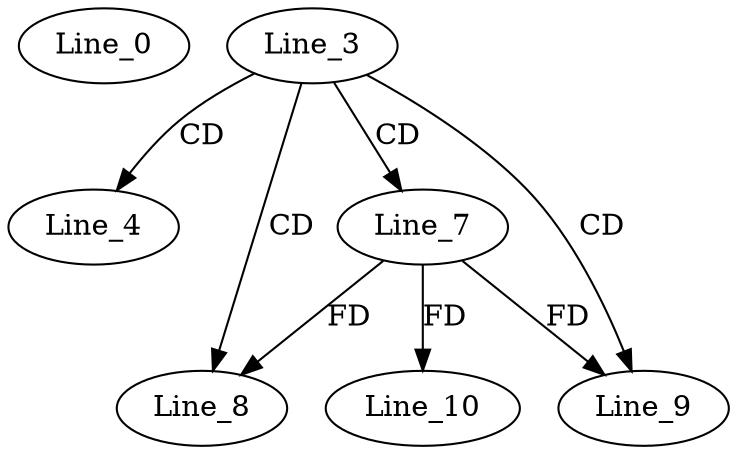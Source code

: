 digraph G {
  Line_0;
  Line_3;
  Line_4;
  Line_7;
  Line_8;
  Line_9;
  Line_10;
  Line_3 -> Line_4 [ label="CD" ];
  Line_3 -> Line_7 [ label="CD" ];
  Line_3 -> Line_8 [ label="CD" ];
  Line_7 -> Line_8 [ label="FD" ];
  Line_3 -> Line_9 [ label="CD" ];
  Line_7 -> Line_9 [ label="FD" ];
  Line_7 -> Line_10 [ label="FD" ];
}

